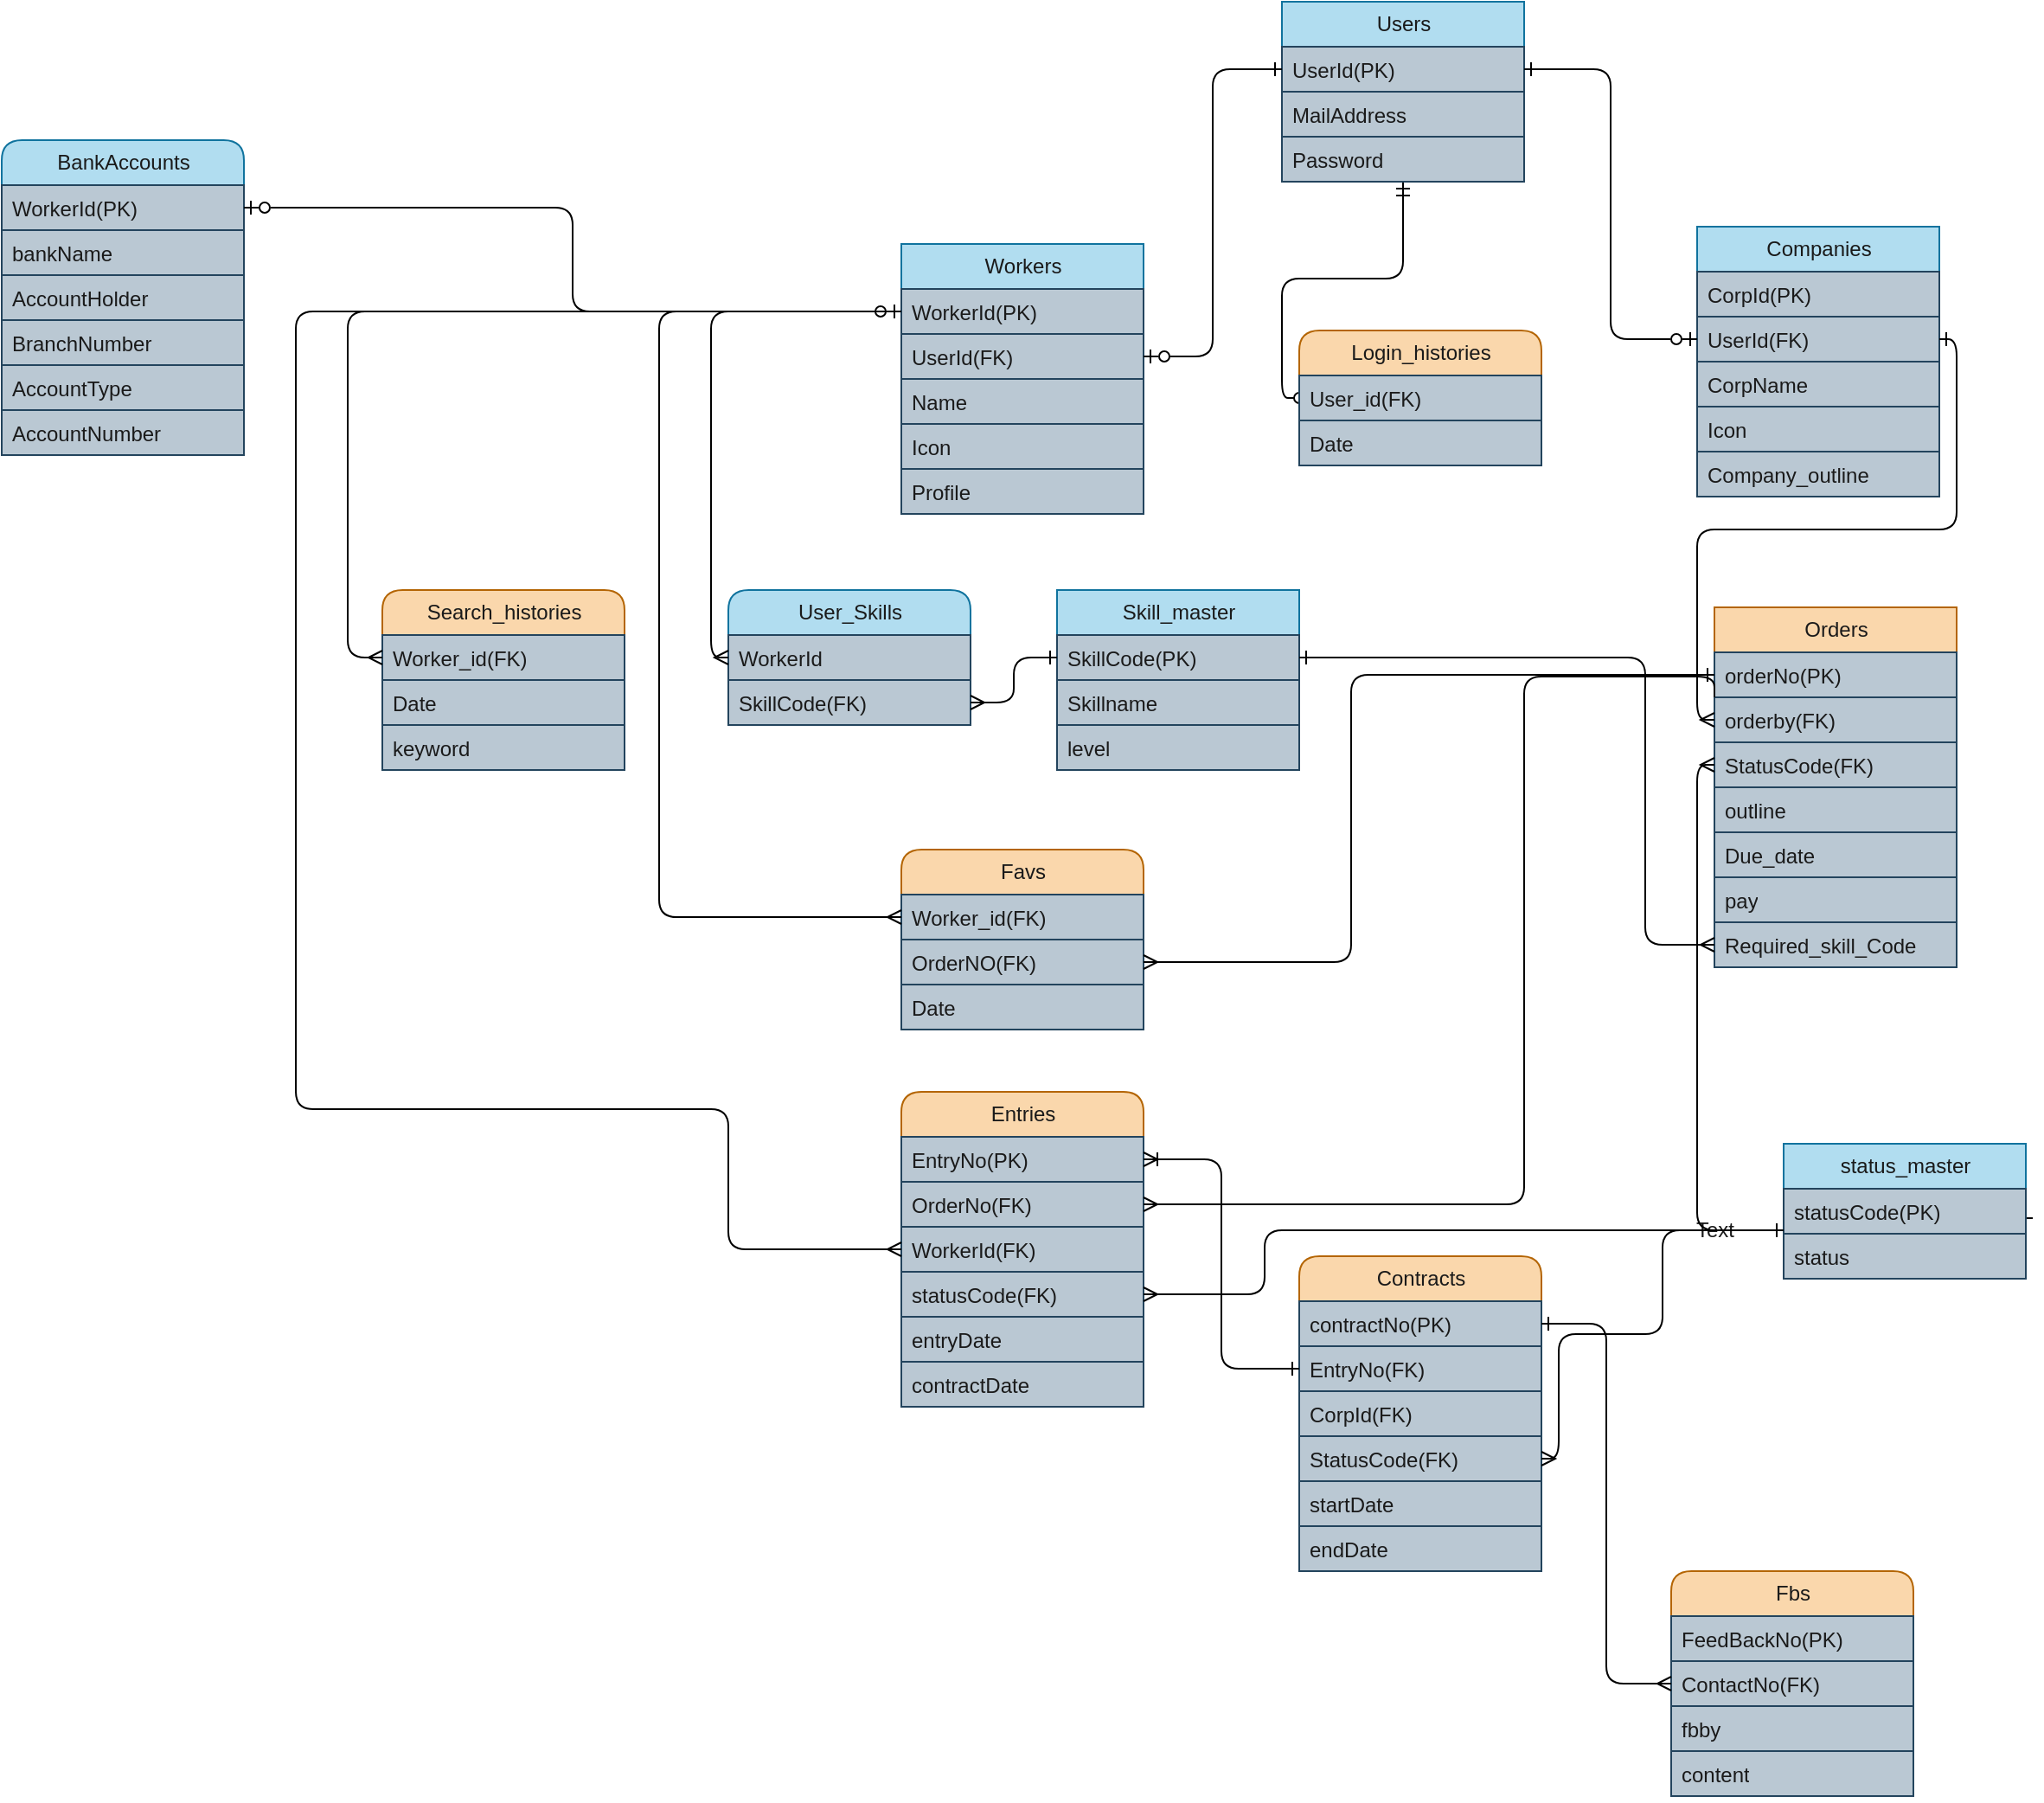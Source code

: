 <mxfile>
    <diagram id="KCtBOqn_2XuBti75bHBs" name="ページ1">
        <mxGraphModel dx="2279" dy="1198" grid="1" gridSize="10" guides="1" tooltips="1" connect="1" arrows="1" fold="1" page="1" pageScale="1" pageWidth="827" pageHeight="1169" math="0" shadow="0">
            <root>
                <mxCell id="0"/>
                <mxCell id="1" parent="0"/>
                <mxCell id="41" style="edgeStyle=orthogonalEdgeStyle;html=1;entryX=0;entryY=0.5;entryDx=0;entryDy=0;fontColor=#1A1A1A;startArrow=ERmandOne;startFill=0;endArrow=oval;endFill=0;" parent="1" source="12" target="30" edge="1">
                    <mxGeometry relative="1" as="geometry"/>
                </mxCell>
                <mxCell id="12" value="&lt;font color=&quot;#1a1a1a&quot;&gt;Users&lt;/font&gt;" style="swimlane;fontStyle=0;childLayout=stackLayout;horizontal=1;startSize=26;fillColor=#b1ddf0;horizontalStack=0;resizeParent=1;resizeParentMax=0;resizeLast=0;collapsible=1;marginBottom=0;html=1;strokeColor=#10739e;rounded=0;swimlaneLine=1;shadow=0;glass=0;" parent="1" vertex="1">
                    <mxGeometry x="360" y="10" width="140" height="104" as="geometry"/>
                </mxCell>
                <mxCell id="13" value="&lt;font color=&quot;#1a1a1a&quot;&gt;UserId(PK)&lt;/font&gt;" style="text;strokeColor=#23445d;fillColor=#bac8d3;align=left;verticalAlign=top;spacingLeft=4;spacingRight=4;overflow=hidden;rotatable=0;points=[[0,0.5],[1,0.5]];portConstraint=eastwest;whiteSpace=wrap;html=1;" parent="12" vertex="1">
                    <mxGeometry y="26" width="140" height="26" as="geometry"/>
                </mxCell>
                <mxCell id="14" value="&lt;font color=&quot;#1a1a1a&quot;&gt;MailAddress&lt;/font&gt;" style="text;strokeColor=#23445d;fillColor=#bac8d3;align=left;verticalAlign=top;spacingLeft=4;spacingRight=4;overflow=hidden;rotatable=0;points=[[0,0.5],[1,0.5]];portConstraint=eastwest;whiteSpace=wrap;html=1;" parent="12" vertex="1">
                    <mxGeometry y="52" width="140" height="26" as="geometry"/>
                </mxCell>
                <mxCell id="15" value="&lt;font color=&quot;#1a1a1a&quot;&gt;Password&lt;/font&gt;" style="text;strokeColor=#23445d;fillColor=#bac8d3;align=left;verticalAlign=top;spacingLeft=4;spacingRight=4;overflow=hidden;rotatable=0;points=[[0,0.5],[1,0.5]];portConstraint=eastwest;whiteSpace=wrap;html=1;rounded=0;" parent="12" vertex="1">
                    <mxGeometry y="78" width="140" height="26" as="geometry"/>
                </mxCell>
                <mxCell id="17" value="&lt;font color=&quot;#1a1a1a&quot;&gt;Workers&lt;/font&gt;" style="swimlane;fontStyle=0;childLayout=stackLayout;horizontal=1;startSize=26;fillColor=#b1ddf0;horizontalStack=0;resizeParent=1;resizeParentMax=0;resizeLast=0;collapsible=1;marginBottom=0;html=1;strokeColor=#10739e;rounded=0;swimlaneLine=1;" parent="1" vertex="1">
                    <mxGeometry x="140" y="150" width="140" height="156" as="geometry"/>
                </mxCell>
                <mxCell id="18" value="&lt;font color=&quot;#1a1a1a&quot;&gt;WorkerId(PK)&lt;/font&gt;" style="text;strokeColor=#23445d;fillColor=#bac8d3;align=left;verticalAlign=top;spacingLeft=4;spacingRight=4;overflow=hidden;rotatable=0;points=[[0,0.5],[1,0.5]];portConstraint=eastwest;whiteSpace=wrap;html=1;" parent="17" vertex="1">
                    <mxGeometry y="26" width="140" height="26" as="geometry"/>
                </mxCell>
                <mxCell id="19" value="&lt;font color=&quot;#1a1a1a&quot;&gt;UserId(FK)&lt;/font&gt;" style="text;strokeColor=#23445d;fillColor=#bac8d3;align=left;verticalAlign=top;spacingLeft=4;spacingRight=4;overflow=hidden;rotatable=0;points=[[0,0.5],[1,0.5]];portConstraint=eastwest;whiteSpace=wrap;html=1;" parent="17" vertex="1">
                    <mxGeometry y="52" width="140" height="26" as="geometry"/>
                </mxCell>
                <mxCell id="20" value="&lt;font color=&quot;#1a1a1a&quot;&gt;Name&lt;/font&gt;" style="text;strokeColor=#23445d;fillColor=#bac8d3;align=left;verticalAlign=top;spacingLeft=4;spacingRight=4;overflow=hidden;rotatable=0;points=[[0,0.5],[1,0.5]];portConstraint=eastwest;whiteSpace=wrap;html=1;rounded=0;" parent="17" vertex="1">
                    <mxGeometry y="78" width="140" height="26" as="geometry"/>
                </mxCell>
                <mxCell id="21" value="&lt;font color=&quot;#1a1a1a&quot;&gt;Icon&lt;/font&gt;" style="text;strokeColor=#23445d;fillColor=#bac8d3;align=left;verticalAlign=top;spacingLeft=4;spacingRight=4;overflow=hidden;rotatable=0;points=[[0,0.5],[1,0.5]];portConstraint=eastwest;whiteSpace=wrap;html=1;rounded=0;" parent="17" vertex="1">
                    <mxGeometry y="104" width="140" height="26" as="geometry"/>
                </mxCell>
                <mxCell id="22" value="&lt;font color=&quot;#1a1a1a&quot;&gt;Profile&lt;/font&gt;" style="text;strokeColor=#23445d;fillColor=#bac8d3;align=left;verticalAlign=top;spacingLeft=4;spacingRight=4;overflow=hidden;rotatable=0;points=[[0,0.5],[1,0.5]];portConstraint=eastwest;whiteSpace=wrap;html=1;rounded=0;" parent="17" vertex="1">
                    <mxGeometry y="130" width="140" height="26" as="geometry"/>
                </mxCell>
                <mxCell id="23" value="&lt;font color=&quot;#1a1a1a&quot;&gt;Companies&lt;/font&gt;" style="swimlane;fontStyle=0;childLayout=stackLayout;horizontal=1;startSize=26;fillColor=#b1ddf0;horizontalStack=0;resizeParent=1;resizeParentMax=0;resizeLast=0;collapsible=1;marginBottom=0;html=1;strokeColor=#10739e;rounded=0;swimlaneLine=1;" parent="1" vertex="1">
                    <mxGeometry x="600" y="140" width="140" height="156" as="geometry"/>
                </mxCell>
                <mxCell id="24" value="&lt;font color=&quot;#1a1a1a&quot;&gt;CorpId(PK)&lt;/font&gt;" style="text;strokeColor=#23445d;fillColor=#bac8d3;align=left;verticalAlign=top;spacingLeft=4;spacingRight=4;overflow=hidden;rotatable=0;points=[[0,0.5],[1,0.5]];portConstraint=eastwest;whiteSpace=wrap;html=1;" parent="23" vertex="1">
                    <mxGeometry y="26" width="140" height="26" as="geometry"/>
                </mxCell>
                <mxCell id="25" value="&lt;font color=&quot;#1a1a1a&quot;&gt;UserId(FK)&lt;/font&gt;" style="text;strokeColor=#23445d;fillColor=#bac8d3;align=left;verticalAlign=top;spacingLeft=4;spacingRight=4;overflow=hidden;rotatable=0;points=[[0,0.5],[1,0.5]];portConstraint=eastwest;whiteSpace=wrap;html=1;" parent="23" vertex="1">
                    <mxGeometry y="52" width="140" height="26" as="geometry"/>
                </mxCell>
                <mxCell id="26" value="&lt;font color=&quot;#1a1a1a&quot;&gt;CorpName&lt;/font&gt;" style="text;strokeColor=#23445d;fillColor=#bac8d3;align=left;verticalAlign=top;spacingLeft=4;spacingRight=4;overflow=hidden;rotatable=0;points=[[0,0.5],[1,0.5]];portConstraint=eastwest;whiteSpace=wrap;html=1;rounded=0;" parent="23" vertex="1">
                    <mxGeometry y="78" width="140" height="26" as="geometry"/>
                </mxCell>
                <mxCell id="27" value="&lt;font color=&quot;#1a1a1a&quot;&gt;Icon&lt;/font&gt;" style="text;strokeColor=#23445d;fillColor=#bac8d3;align=left;verticalAlign=top;spacingLeft=4;spacingRight=4;overflow=hidden;rotatable=0;points=[[0,0.5],[1,0.5]];portConstraint=eastwest;whiteSpace=wrap;html=1;rounded=0;" parent="23" vertex="1">
                    <mxGeometry y="104" width="140" height="26" as="geometry"/>
                </mxCell>
                <mxCell id="28" value="&lt;font color=&quot;#1a1a1a&quot;&gt;Company_outline&lt;br&gt;&lt;/font&gt;" style="text;strokeColor=#23445d;fillColor=#bac8d3;align=left;verticalAlign=top;spacingLeft=4;spacingRight=4;overflow=hidden;rotatable=0;points=[[0,0.5],[1,0.5]];portConstraint=eastwest;whiteSpace=wrap;html=1;rounded=0;" parent="23" vertex="1">
                    <mxGeometry y="130" width="140" height="26" as="geometry"/>
                </mxCell>
                <mxCell id="29" value="&lt;font color=&quot;#1a1a1a&quot;&gt;Login_histories&lt;/font&gt;" style="swimlane;fontStyle=0;childLayout=stackLayout;horizontal=1;startSize=26;fillColor=#fad7ac;horizontalStack=0;resizeParent=1;resizeParentMax=0;resizeLast=0;collapsible=1;marginBottom=0;html=1;strokeColor=#b46504;rounded=1;swimlaneLine=1;" parent="1" vertex="1">
                    <mxGeometry x="370" y="200" width="140" height="78" as="geometry"/>
                </mxCell>
                <mxCell id="30" value="&lt;font color=&quot;#1a1a1a&quot;&gt;User_id(FK)&lt;/font&gt;" style="text;strokeColor=#23445d;fillColor=#bac8d3;align=left;verticalAlign=top;spacingLeft=4;spacingRight=4;overflow=hidden;rotatable=0;points=[[0,0.5],[1,0.5]];portConstraint=eastwest;whiteSpace=wrap;html=1;" parent="29" vertex="1">
                    <mxGeometry y="26" width="140" height="26" as="geometry"/>
                </mxCell>
                <mxCell id="31" value="&lt;font color=&quot;#1a1a1a&quot;&gt;Date&lt;/font&gt;" style="text;strokeColor=#23445d;fillColor=#bac8d3;align=left;verticalAlign=top;spacingLeft=4;spacingRight=4;overflow=hidden;rotatable=0;points=[[0,0.5],[1,0.5]];portConstraint=eastwest;whiteSpace=wrap;html=1;" parent="29" vertex="1">
                    <mxGeometry y="52" width="140" height="26" as="geometry"/>
                </mxCell>
                <mxCell id="37" style="edgeStyle=orthogonalEdgeStyle;html=1;exitX=0;exitY=0.5;exitDx=0;exitDy=0;entryX=1;entryY=0.5;entryDx=0;entryDy=0;fontColor=#1A1A1A;endArrow=ERzeroToOne;endFill=0;startArrow=ERone;startFill=0;" parent="1" source="13" target="19" edge="1">
                    <mxGeometry relative="1" as="geometry"/>
                </mxCell>
                <mxCell id="40" style="edgeStyle=orthogonalEdgeStyle;html=1;exitX=1;exitY=0.5;exitDx=0;exitDy=0;entryX=0;entryY=0.5;entryDx=0;entryDy=0;fontColor=#1A1A1A;startArrow=ERone;startFill=0;endArrow=ERzeroToOne;endFill=0;" parent="1" source="13" target="25" edge="1">
                    <mxGeometry relative="1" as="geometry"/>
                </mxCell>
                <mxCell id="42" value="&lt;font color=&quot;#1a1a1a&quot;&gt;User_Skills&lt;/font&gt;" style="swimlane;fontStyle=0;childLayout=stackLayout;horizontal=1;startSize=26;fillColor=#b1ddf0;horizontalStack=0;resizeParent=1;resizeParentMax=0;resizeLast=0;collapsible=1;marginBottom=0;html=1;strokeColor=#10739e;rounded=1;swimlaneLine=1;" parent="1" vertex="1">
                    <mxGeometry x="40" y="350" width="140" height="78" as="geometry"/>
                </mxCell>
                <mxCell id="43" value="&lt;font color=&quot;#1a1a1a&quot;&gt;WorkerId&lt;/font&gt;" style="text;strokeColor=#23445d;fillColor=#bac8d3;align=left;verticalAlign=top;spacingLeft=4;spacingRight=4;overflow=hidden;rotatable=0;points=[[0,0.5],[1,0.5]];portConstraint=eastwest;whiteSpace=wrap;html=1;" parent="42" vertex="1">
                    <mxGeometry y="26" width="140" height="26" as="geometry"/>
                </mxCell>
                <mxCell id="44" value="&lt;font color=&quot;#1a1a1a&quot;&gt;SkillCode(FK)&lt;/font&gt;" style="text;strokeColor=#23445d;fillColor=#bac8d3;align=left;verticalAlign=top;spacingLeft=4;spacingRight=4;overflow=hidden;rotatable=0;points=[[0,0.5],[1,0.5]];portConstraint=eastwest;whiteSpace=wrap;html=1;" parent="42" vertex="1">
                    <mxGeometry y="52" width="140" height="26" as="geometry"/>
                </mxCell>
                <mxCell id="46" style="edgeStyle=orthogonalEdgeStyle;html=1;entryX=0;entryY=0.5;entryDx=0;entryDy=0;fontColor=#1A1A1A;startArrow=ERzeroToOne;startFill=0;endArrow=ERmany;endFill=0;" parent="1" source="18" target="43" edge="1">
                    <mxGeometry relative="1" as="geometry"/>
                </mxCell>
                <mxCell id="48" value="&lt;font color=&quot;#1a1a1a&quot;&gt;Skill_master&lt;/font&gt;" style="swimlane;fontStyle=0;childLayout=stackLayout;horizontal=1;startSize=26;fillColor=#b1ddf0;horizontalStack=0;resizeParent=1;resizeParentMax=0;resizeLast=0;collapsible=1;marginBottom=0;html=1;strokeColor=#10739e;rounded=0;swimlaneLine=1;" parent="1" vertex="1">
                    <mxGeometry x="230" y="350" width="140" height="104" as="geometry"/>
                </mxCell>
                <mxCell id="49" value="&lt;font color=&quot;#1a1a1a&quot;&gt;SkillCode(PK)&lt;/font&gt;" style="text;strokeColor=#23445d;fillColor=#bac8d3;align=left;verticalAlign=top;spacingLeft=4;spacingRight=4;overflow=hidden;rotatable=0;points=[[0,0.5],[1,0.5]];portConstraint=eastwest;whiteSpace=wrap;html=1;" parent="48" vertex="1">
                    <mxGeometry y="26" width="140" height="26" as="geometry"/>
                </mxCell>
                <mxCell id="50" value="&lt;font color=&quot;#1a1a1a&quot;&gt;Skillname&lt;/font&gt;" style="text;strokeColor=#23445d;fillColor=#bac8d3;align=left;verticalAlign=top;spacingLeft=4;spacingRight=4;overflow=hidden;rotatable=0;points=[[0,0.5],[1,0.5]];portConstraint=eastwest;whiteSpace=wrap;html=1;" parent="48" vertex="1">
                    <mxGeometry y="52" width="140" height="26" as="geometry"/>
                </mxCell>
                <mxCell id="51" value="&lt;font color=&quot;#1a1a1a&quot;&gt;level&lt;/font&gt;" style="text;strokeColor=#23445d;fillColor=#bac8d3;align=left;verticalAlign=top;spacingLeft=4;spacingRight=4;overflow=hidden;rotatable=0;points=[[0,0.5],[1,0.5]];portConstraint=eastwest;whiteSpace=wrap;html=1;" parent="48" vertex="1">
                    <mxGeometry y="78" width="140" height="26" as="geometry"/>
                </mxCell>
                <mxCell id="52" style="edgeStyle=orthogonalEdgeStyle;html=1;fontColor=#1A1A1A;startArrow=ERone;startFill=0;endArrow=ERmany;endFill=0;" parent="1" source="49" target="44" edge="1">
                    <mxGeometry relative="1" as="geometry"/>
                </mxCell>
                <mxCell id="53" value="&lt;font color=&quot;#1a1a1a&quot;&gt;Orders&lt;/font&gt;" style="swimlane;fontStyle=0;childLayout=stackLayout;horizontal=1;startSize=26;fillColor=#fad7ac;horizontalStack=0;resizeParent=1;resizeParentMax=0;resizeLast=0;collapsible=1;marginBottom=0;html=1;strokeColor=#b46504;rounded=0;swimlaneLine=1;" parent="1" vertex="1">
                    <mxGeometry x="610" y="360" width="140" height="208" as="geometry"/>
                </mxCell>
                <mxCell id="54" value="&lt;font color=&quot;#1a1a1a&quot;&gt;orderNo(PK)&lt;/font&gt;" style="text;strokeColor=#23445d;fillColor=#bac8d3;align=left;verticalAlign=top;spacingLeft=4;spacingRight=4;overflow=hidden;rotatable=0;points=[[0,0.5],[1,0.5]];portConstraint=eastwest;whiteSpace=wrap;html=1;" parent="53" vertex="1">
                    <mxGeometry y="26" width="140" height="26" as="geometry"/>
                </mxCell>
                <mxCell id="55" value="&lt;font color=&quot;#1a1a1a&quot;&gt;orderby(FK)&lt;/font&gt;" style="text;strokeColor=#23445d;fillColor=#bac8d3;align=left;verticalAlign=top;spacingLeft=4;spacingRight=4;overflow=hidden;rotatable=0;points=[[0,0.5],[1,0.5]];portConstraint=eastwest;whiteSpace=wrap;html=1;" parent="53" vertex="1">
                    <mxGeometry y="52" width="140" height="26" as="geometry"/>
                </mxCell>
                <mxCell id="75" value="&lt;font color=&quot;#1a1a1a&quot;&gt;StatusCode(FK)&lt;/font&gt;" style="text;strokeColor=#23445d;fillColor=#bac8d3;align=left;verticalAlign=top;spacingLeft=4;spacingRight=4;overflow=hidden;rotatable=0;points=[[0,0.5],[1,0.5]];portConstraint=eastwest;whiteSpace=wrap;html=1;" parent="53" vertex="1">
                    <mxGeometry y="78" width="140" height="26" as="geometry"/>
                </mxCell>
                <mxCell id="56" value="&lt;font color=&quot;#1a1a1a&quot;&gt;outline&lt;/font&gt;" style="text;strokeColor=#23445d;fillColor=#bac8d3;align=left;verticalAlign=top;spacingLeft=4;spacingRight=4;overflow=hidden;rotatable=0;points=[[0,0.5],[1,0.5]];portConstraint=eastwest;whiteSpace=wrap;html=1;" parent="53" vertex="1">
                    <mxGeometry y="104" width="140" height="26" as="geometry"/>
                </mxCell>
                <mxCell id="57" value="&lt;font color=&quot;#1a1a1a&quot;&gt;Due_date&lt;/font&gt;" style="text;strokeColor=#23445d;fillColor=#bac8d3;align=left;verticalAlign=top;spacingLeft=4;spacingRight=4;overflow=hidden;rotatable=0;points=[[0,0.5],[1,0.5]];portConstraint=eastwest;whiteSpace=wrap;html=1;" parent="53" vertex="1">
                    <mxGeometry y="130" width="140" height="26" as="geometry"/>
                </mxCell>
                <mxCell id="60" value="&lt;font color=&quot;#1a1a1a&quot;&gt;pay&lt;/font&gt;" style="text;strokeColor=#23445d;fillColor=#bac8d3;align=left;verticalAlign=top;spacingLeft=4;spacingRight=4;overflow=hidden;rotatable=0;points=[[0,0.5],[1,0.5]];portConstraint=eastwest;whiteSpace=wrap;html=1;" parent="53" vertex="1">
                    <mxGeometry y="156" width="140" height="26" as="geometry"/>
                </mxCell>
                <mxCell id="58" value="&lt;font color=&quot;#1a1a1a&quot;&gt;Required_skill_Code&lt;/font&gt;" style="text;strokeColor=#23445d;fillColor=#bac8d3;align=left;verticalAlign=top;spacingLeft=4;spacingRight=4;overflow=hidden;rotatable=0;points=[[0,0.5],[1,0.5]];portConstraint=eastwest;whiteSpace=wrap;html=1;" parent="53" vertex="1">
                    <mxGeometry y="182" width="140" height="26" as="geometry"/>
                </mxCell>
                <mxCell id="59" style="edgeStyle=orthogonalEdgeStyle;html=1;fontColor=#1A1A1A;startArrow=ERone;startFill=0;endArrow=ERmany;endFill=0;" parent="1" source="25" target="55" edge="1">
                    <mxGeometry relative="1" as="geometry"/>
                </mxCell>
                <mxCell id="61" value="&lt;font color=&quot;#1a1a1a&quot;&gt;Search_histories&lt;/font&gt;" style="swimlane;fontStyle=0;childLayout=stackLayout;horizontal=1;startSize=26;fillColor=#fad7ac;horizontalStack=0;resizeParent=1;resizeParentMax=0;resizeLast=0;collapsible=1;marginBottom=0;html=1;strokeColor=#b46504;rounded=1;swimlaneLine=1;" parent="1" vertex="1">
                    <mxGeometry x="-160" y="350" width="140" height="104" as="geometry"/>
                </mxCell>
                <mxCell id="62" value="&lt;font color=&quot;#1a1a1a&quot;&gt;Worker_id(FK)&lt;/font&gt;" style="text;strokeColor=#23445d;fillColor=#bac8d3;align=left;verticalAlign=top;spacingLeft=4;spacingRight=4;overflow=hidden;rotatable=0;points=[[0,0.5],[1,0.5]];portConstraint=eastwest;whiteSpace=wrap;html=1;" parent="61" vertex="1">
                    <mxGeometry y="26" width="140" height="26" as="geometry"/>
                </mxCell>
                <mxCell id="63" value="&lt;font color=&quot;#1a1a1a&quot;&gt;Date&lt;/font&gt;" style="text;strokeColor=#23445d;fillColor=#bac8d3;align=left;verticalAlign=top;spacingLeft=4;spacingRight=4;overflow=hidden;rotatable=0;points=[[0,0.5],[1,0.5]];portConstraint=eastwest;whiteSpace=wrap;html=1;" parent="61" vertex="1">
                    <mxGeometry y="52" width="140" height="26" as="geometry"/>
                </mxCell>
                <mxCell id="64" value="&lt;font color=&quot;#1a1a1a&quot;&gt;keyword&lt;/font&gt;" style="text;strokeColor=#23445d;fillColor=#bac8d3;align=left;verticalAlign=top;spacingLeft=4;spacingRight=4;overflow=hidden;rotatable=0;points=[[0,0.5],[1,0.5]];portConstraint=eastwest;whiteSpace=wrap;html=1;" parent="61" vertex="1">
                    <mxGeometry y="78" width="140" height="26" as="geometry"/>
                </mxCell>
                <mxCell id="68" style="edgeStyle=orthogonalEdgeStyle;html=1;entryX=0;entryY=0.5;entryDx=0;entryDy=0;fontColor=#1A1A1A;startArrow=ERone;startFill=0;endArrow=ERmany;endFill=0;" parent="1" source="18" target="62" edge="1">
                    <mxGeometry relative="1" as="geometry">
                        <Array as="points">
                            <mxPoint x="-180" y="189"/>
                            <mxPoint x="-180" y="389"/>
                        </Array>
                    </mxGeometry>
                </mxCell>
                <mxCell id="69" value="&lt;font color=&quot;#1a1a1a&quot;&gt;Favs&lt;/font&gt;" style="swimlane;fontStyle=0;childLayout=stackLayout;horizontal=1;startSize=26;fillColor=#fad7ac;horizontalStack=0;resizeParent=1;resizeParentMax=0;resizeLast=0;collapsible=1;marginBottom=0;html=1;strokeColor=#b46504;rounded=1;swimlaneLine=1;" parent="1" vertex="1">
                    <mxGeometry x="140" y="500" width="140" height="104" as="geometry"/>
                </mxCell>
                <mxCell id="70" value="&lt;font color=&quot;#1a1a1a&quot;&gt;Worker_id(FK)&lt;/font&gt;" style="text;strokeColor=#23445d;fillColor=#bac8d3;align=left;verticalAlign=top;spacingLeft=4;spacingRight=4;overflow=hidden;rotatable=0;points=[[0,0.5],[1,0.5]];portConstraint=eastwest;whiteSpace=wrap;html=1;" parent="69" vertex="1">
                    <mxGeometry y="26" width="140" height="26" as="geometry"/>
                </mxCell>
                <mxCell id="71" value="&lt;font color=&quot;#1a1a1a&quot;&gt;OrderNO(FK)&lt;/font&gt;" style="text;strokeColor=#23445d;fillColor=#bac8d3;align=left;verticalAlign=top;spacingLeft=4;spacingRight=4;overflow=hidden;rotatable=0;points=[[0,0.5],[1,0.5]];portConstraint=eastwest;whiteSpace=wrap;html=1;" parent="69" vertex="1">
                    <mxGeometry y="52" width="140" height="26" as="geometry"/>
                </mxCell>
                <mxCell id="72" value="&lt;font color=&quot;#1a1a1a&quot;&gt;Date&lt;/font&gt;" style="text;strokeColor=#23445d;fillColor=#bac8d3;align=left;verticalAlign=top;spacingLeft=4;spacingRight=4;overflow=hidden;rotatable=0;points=[[0,0.5],[1,0.5]];portConstraint=eastwest;whiteSpace=wrap;html=1;" parent="69" vertex="1">
                    <mxGeometry y="78" width="140" height="26" as="geometry"/>
                </mxCell>
                <mxCell id="73" style="edgeStyle=orthogonalEdgeStyle;html=1;fontColor=#1A1A1A;startArrow=ERone;startFill=0;endArrow=ERmany;endFill=0;" parent="1" source="18" target="70" edge="1">
                    <mxGeometry relative="1" as="geometry">
                        <Array as="points">
                            <mxPoint y="189"/>
                            <mxPoint y="539"/>
                        </Array>
                    </mxGeometry>
                </mxCell>
                <mxCell id="74" style="edgeStyle=orthogonalEdgeStyle;html=1;fontColor=#1A1A1A;startArrow=ERone;startFill=0;endArrow=ERmany;endFill=0;" parent="1" source="54" target="71" edge="1">
                    <mxGeometry relative="1" as="geometry">
                        <Array as="points">
                            <mxPoint x="400" y="399"/>
                            <mxPoint x="400" y="565"/>
                        </Array>
                    </mxGeometry>
                </mxCell>
                <mxCell id="76" value="&lt;font color=&quot;#1a1a1a&quot;&gt;Contracts&lt;br&gt;&lt;/font&gt;" style="swimlane;fontStyle=0;childLayout=stackLayout;horizontal=1;startSize=26;fillColor=#fad7ac;horizontalStack=0;resizeParent=1;resizeParentMax=0;resizeLast=0;collapsible=1;marginBottom=0;html=1;strokeColor=#b46504;rounded=1;swimlaneLine=1;" parent="1" vertex="1">
                    <mxGeometry x="370" y="735" width="140" height="182" as="geometry"/>
                </mxCell>
                <mxCell id="77" value="&lt;font color=&quot;#1a1a1a&quot;&gt;contractNo(PK)&lt;/font&gt;" style="text;strokeColor=#23445d;fillColor=#bac8d3;align=left;verticalAlign=top;spacingLeft=4;spacingRight=4;overflow=hidden;rotatable=0;points=[[0,0.5],[1,0.5]];portConstraint=eastwest;whiteSpace=wrap;html=1;" parent="76" vertex="1">
                    <mxGeometry y="26" width="140" height="26" as="geometry"/>
                </mxCell>
                <mxCell id="85" value="&lt;font color=&quot;#1a1a1a&quot;&gt;EntryNo(FK)&lt;/font&gt;" style="text;strokeColor=#23445d;fillColor=#bac8d3;align=left;verticalAlign=top;spacingLeft=4;spacingRight=4;overflow=hidden;rotatable=0;points=[[0,0.5],[1,0.5]];portConstraint=eastwest;whiteSpace=wrap;html=1;" vertex="1" parent="76">
                    <mxGeometry y="52" width="140" height="26" as="geometry"/>
                </mxCell>
                <mxCell id="86" value="&lt;font color=&quot;#1a1a1a&quot;&gt;CorpId(FK)&lt;/font&gt;" style="text;strokeColor=#23445d;fillColor=#bac8d3;align=left;verticalAlign=top;spacingLeft=4;spacingRight=4;overflow=hidden;rotatable=0;points=[[0,0.5],[1,0.5]];portConstraint=eastwest;whiteSpace=wrap;html=1;" vertex="1" parent="76">
                    <mxGeometry y="78" width="140" height="26" as="geometry"/>
                </mxCell>
                <mxCell id="100" value="&lt;font color=&quot;#1a1a1a&quot;&gt;StatusCode(FK)&lt;/font&gt;" style="text;strokeColor=#23445d;fillColor=#bac8d3;align=left;verticalAlign=top;spacingLeft=4;spacingRight=4;overflow=hidden;rotatable=0;points=[[0,0.5],[1,0.5]];portConstraint=eastwest;whiteSpace=wrap;html=1;" vertex="1" parent="76">
                    <mxGeometry y="104" width="140" height="26" as="geometry"/>
                </mxCell>
                <mxCell id="101" value="&lt;font color=&quot;#1a1a1a&quot;&gt;startDate&lt;/font&gt;" style="text;strokeColor=#23445d;fillColor=#bac8d3;align=left;verticalAlign=top;spacingLeft=4;spacingRight=4;overflow=hidden;rotatable=0;points=[[0,0.5],[1,0.5]];portConstraint=eastwest;whiteSpace=wrap;html=1;" vertex="1" parent="76">
                    <mxGeometry y="130" width="140" height="26" as="geometry"/>
                </mxCell>
                <mxCell id="79" value="&lt;font color=&quot;#1a1a1a&quot;&gt;endDate&lt;/font&gt;" style="text;strokeColor=#23445d;fillColor=#bac8d3;align=left;verticalAlign=top;spacingLeft=4;spacingRight=4;overflow=hidden;rotatable=0;points=[[0,0.5],[1,0.5]];portConstraint=eastwest;whiteSpace=wrap;html=1;" parent="76" vertex="1">
                    <mxGeometry y="156" width="140" height="26" as="geometry"/>
                </mxCell>
                <mxCell id="84" value="Text" style="text;html=1;align=center;verticalAlign=middle;resizable=0;points=[];autosize=1;strokeColor=none;fillColor=none;fontColor=#1A1A1A;" parent="1" vertex="1">
                    <mxGeometry x="585" y="705" width="50" height="30" as="geometry"/>
                </mxCell>
                <mxCell id="87" value="&lt;font color=&quot;#1a1a1a&quot;&gt;Entries&lt;br&gt;&lt;/font&gt;" style="swimlane;fontStyle=0;childLayout=stackLayout;horizontal=1;startSize=26;fillColor=#fad7ac;horizontalStack=0;resizeParent=1;resizeParentMax=0;resizeLast=0;collapsible=1;marginBottom=0;html=1;strokeColor=#b46504;rounded=1;swimlaneLine=1;" vertex="1" parent="1">
                    <mxGeometry x="140" y="640" width="140" height="182" as="geometry"/>
                </mxCell>
                <mxCell id="88" value="&lt;font color=&quot;#1a1a1a&quot;&gt;EntryNo(PK)&lt;/font&gt;" style="text;strokeColor=#23445d;fillColor=#bac8d3;align=left;verticalAlign=top;spacingLeft=4;spacingRight=4;overflow=hidden;rotatable=0;points=[[0,0.5],[1,0.5]];portConstraint=eastwest;whiteSpace=wrap;html=1;" vertex="1" parent="87">
                    <mxGeometry y="26" width="140" height="26" as="geometry"/>
                </mxCell>
                <mxCell id="89" value="&lt;font color=&quot;#1a1a1a&quot;&gt;OrderNo(FK)&lt;/font&gt;" style="text;strokeColor=#23445d;fillColor=#bac8d3;align=left;verticalAlign=top;spacingLeft=4;spacingRight=4;overflow=hidden;rotatable=0;points=[[0,0.5],[1,0.5]];portConstraint=eastwest;whiteSpace=wrap;html=1;" vertex="1" parent="87">
                    <mxGeometry y="52" width="140" height="26" as="geometry"/>
                </mxCell>
                <mxCell id="90" value="&lt;font color=&quot;#1a1a1a&quot;&gt;WorkerId(FK)&lt;/font&gt;" style="text;strokeColor=#23445d;fillColor=#bac8d3;align=left;verticalAlign=top;spacingLeft=4;spacingRight=4;overflow=hidden;rotatable=0;points=[[0,0.5],[1,0.5]];portConstraint=eastwest;whiteSpace=wrap;html=1;" vertex="1" parent="87">
                    <mxGeometry y="78" width="140" height="26" as="geometry"/>
                </mxCell>
                <mxCell id="91" value="&lt;font color=&quot;#1a1a1a&quot;&gt;statusCode(FK)&lt;/font&gt;" style="text;strokeColor=#23445d;fillColor=#bac8d3;align=left;verticalAlign=top;spacingLeft=4;spacingRight=4;overflow=hidden;rotatable=0;points=[[0,0.5],[1,0.5]];portConstraint=eastwest;whiteSpace=wrap;html=1;" vertex="1" parent="87">
                    <mxGeometry y="104" width="140" height="26" as="geometry"/>
                </mxCell>
                <mxCell id="92" value="&lt;font color=&quot;#1a1a1a&quot;&gt;entryDate&lt;/font&gt;" style="text;strokeColor=#23445d;fillColor=#bac8d3;align=left;verticalAlign=top;spacingLeft=4;spacingRight=4;overflow=hidden;rotatable=0;points=[[0,0.5],[1,0.5]];portConstraint=eastwest;whiteSpace=wrap;html=1;" vertex="1" parent="87">
                    <mxGeometry y="130" width="140" height="26" as="geometry"/>
                </mxCell>
                <mxCell id="93" value="&lt;font color=&quot;#1a1a1a&quot;&gt;contractDate&lt;/font&gt;" style="text;strokeColor=#23445d;fillColor=#bac8d3;align=left;verticalAlign=top;spacingLeft=4;spacingRight=4;overflow=hidden;rotatable=0;points=[[0,0.5],[1,0.5]];portConstraint=eastwest;whiteSpace=wrap;html=1;" vertex="1" parent="87">
                    <mxGeometry y="156" width="140" height="26" as="geometry"/>
                </mxCell>
                <mxCell id="102" style="edgeStyle=orthogonalEdgeStyle;html=1;entryX=0;entryY=0.5;entryDx=0;entryDy=0;endArrow=ERmany;endFill=0;" edge="1" parent="1" source="18" target="87">
                    <mxGeometry relative="1" as="geometry">
                        <Array as="points">
                            <mxPoint x="-210" y="189"/>
                            <mxPoint x="-210" y="650"/>
                            <mxPoint x="40" y="650"/>
                            <mxPoint x="40" y="731"/>
                        </Array>
                    </mxGeometry>
                </mxCell>
                <mxCell id="103" style="edgeStyle=orthogonalEdgeStyle;html=1;entryX=1;entryY=0.5;entryDx=0;entryDy=0;endArrow=ERmany;endFill=0;exitX=0;exitY=0.25;exitDx=0;exitDy=0;" edge="1" parent="1" source="53" target="89">
                    <mxGeometry relative="1" as="geometry">
                        <Array as="points">
                            <mxPoint x="610" y="400"/>
                            <mxPoint x="500" y="400"/>
                            <mxPoint x="500" y="705"/>
                        </Array>
                    </mxGeometry>
                </mxCell>
                <mxCell id="104" style="edgeStyle=orthogonalEdgeStyle;html=1;endArrow=ERone;endFill=0;startArrow=ERoneToMany;startFill=0;" edge="1" parent="1" source="88" target="85">
                    <mxGeometry relative="1" as="geometry"/>
                </mxCell>
                <mxCell id="110" style="edgeStyle=orthogonalEdgeStyle;html=1;exitX=1;exitY=0.5;exitDx=0;exitDy=0;startArrow=ERone;startFill=0;endArrow=ERmany;endFill=0;" edge="1" parent="1" source="105" target="75">
                    <mxGeometry relative="1" as="geometry">
                        <Array as="points">
                            <mxPoint x="600" y="720"/>
                            <mxPoint x="600" y="451"/>
                        </Array>
                    </mxGeometry>
                </mxCell>
                <mxCell id="105" value="&lt;font color=&quot;#1a1a1a&quot;&gt;status_master&lt;/font&gt;" style="swimlane;fontStyle=0;childLayout=stackLayout;horizontal=1;startSize=26;fillColor=#b1ddf0;horizontalStack=0;resizeParent=1;resizeParentMax=0;resizeLast=0;collapsible=1;marginBottom=0;html=1;strokeColor=#10739e;rounded=0;swimlaneLine=1;" vertex="1" parent="1">
                    <mxGeometry x="650" y="670" width="140" height="78" as="geometry"/>
                </mxCell>
                <mxCell id="106" value="&lt;font color=&quot;#1a1a1a&quot;&gt;statusCode(PK)&lt;/font&gt;" style="text;strokeColor=#23445d;fillColor=#bac8d3;align=left;verticalAlign=top;spacingLeft=4;spacingRight=4;overflow=hidden;rotatable=0;points=[[0,0.5],[1,0.5]];portConstraint=eastwest;whiteSpace=wrap;html=1;" vertex="1" parent="105">
                    <mxGeometry y="26" width="140" height="26" as="geometry"/>
                </mxCell>
                <mxCell id="107" value="&lt;font color=&quot;#1a1a1a&quot;&gt;status&lt;/font&gt;" style="text;strokeColor=#23445d;fillColor=#bac8d3;align=left;verticalAlign=top;spacingLeft=4;spacingRight=4;overflow=hidden;rotatable=0;points=[[0,0.5],[1,0.5]];portConstraint=eastwest;whiteSpace=wrap;html=1;" vertex="1" parent="105">
                    <mxGeometry y="52" width="140" height="26" as="geometry"/>
                </mxCell>
                <mxCell id="109" style="edgeStyle=orthogonalEdgeStyle;html=1;startArrow=ERone;startFill=0;endArrow=ERmany;endFill=0;" edge="1" parent="1" source="49" target="58">
                    <mxGeometry relative="1" as="geometry">
                        <Array as="points">
                            <mxPoint x="570" y="389"/>
                            <mxPoint x="570" y="555"/>
                        </Array>
                    </mxGeometry>
                </mxCell>
                <mxCell id="111" style="edgeStyle=orthogonalEdgeStyle;html=1;startArrow=ERone;startFill=0;endArrow=ERmany;endFill=0;" edge="1" parent="1" source="106" target="91">
                    <mxGeometry relative="1" as="geometry">
                        <Array as="points">
                            <mxPoint x="350" y="720"/>
                            <mxPoint x="350" y="757"/>
                        </Array>
                    </mxGeometry>
                </mxCell>
                <mxCell id="112" style="edgeStyle=orthogonalEdgeStyle;html=1;startArrow=ERone;startFill=0;endArrow=ERmany;endFill=0;" edge="1" parent="1" source="106" target="100">
                    <mxGeometry relative="1" as="geometry">
                        <Array as="points">
                            <mxPoint x="580" y="720"/>
                            <mxPoint x="580" y="780"/>
                            <mxPoint x="520" y="780"/>
                            <mxPoint x="520" y="852"/>
                        </Array>
                    </mxGeometry>
                </mxCell>
                <mxCell id="113" value="&lt;font color=&quot;#1a1a1a&quot;&gt;Fbs&lt;br&gt;&lt;/font&gt;" style="swimlane;fontStyle=0;childLayout=stackLayout;horizontal=1;startSize=26;fillColor=#fad7ac;horizontalStack=0;resizeParent=1;resizeParentMax=0;resizeLast=0;collapsible=1;marginBottom=0;html=1;strokeColor=#b46504;rounded=1;swimlaneLine=1;" vertex="1" parent="1">
                    <mxGeometry x="585" y="917" width="140" height="130" as="geometry"/>
                </mxCell>
                <mxCell id="114" value="&lt;font color=&quot;#1a1a1a&quot;&gt;FeedBackNo(PK)&lt;/font&gt;" style="text;strokeColor=#23445d;fillColor=#bac8d3;align=left;verticalAlign=top;spacingLeft=4;spacingRight=4;overflow=hidden;rotatable=0;points=[[0,0.5],[1,0.5]];portConstraint=eastwest;whiteSpace=wrap;html=1;" vertex="1" parent="113">
                    <mxGeometry y="26" width="140" height="26" as="geometry"/>
                </mxCell>
                <mxCell id="115" value="&lt;font color=&quot;#1a1a1a&quot;&gt;ContactNo(FK)&lt;/font&gt;" style="text;strokeColor=#23445d;fillColor=#bac8d3;align=left;verticalAlign=top;spacingLeft=4;spacingRight=4;overflow=hidden;rotatable=0;points=[[0,0.5],[1,0.5]];portConstraint=eastwest;whiteSpace=wrap;html=1;" vertex="1" parent="113">
                    <mxGeometry y="52" width="140" height="26" as="geometry"/>
                </mxCell>
                <mxCell id="116" value="&lt;font color=&quot;#1a1a1a&quot;&gt;fbby&lt;/font&gt;" style="text;strokeColor=#23445d;fillColor=#bac8d3;align=left;verticalAlign=top;spacingLeft=4;spacingRight=4;overflow=hidden;rotatable=0;points=[[0,0.5],[1,0.5]];portConstraint=eastwest;whiteSpace=wrap;html=1;" vertex="1" parent="113">
                    <mxGeometry y="78" width="140" height="26" as="geometry"/>
                </mxCell>
                <mxCell id="117" value="&lt;font color=&quot;#1a1a1a&quot;&gt;content&lt;/font&gt;" style="text;strokeColor=#23445d;fillColor=#bac8d3;align=left;verticalAlign=top;spacingLeft=4;spacingRight=4;overflow=hidden;rotatable=0;points=[[0,0.5],[1,0.5]];portConstraint=eastwest;whiteSpace=wrap;html=1;" vertex="1" parent="113">
                    <mxGeometry y="104" width="140" height="26" as="geometry"/>
                </mxCell>
                <mxCell id="120" style="edgeStyle=orthogonalEdgeStyle;html=1;startArrow=ERone;startFill=0;endArrow=ERmany;endFill=0;" edge="1" parent="1" source="77" target="115">
                    <mxGeometry relative="1" as="geometry"/>
                </mxCell>
                <mxCell id="121" value="&lt;font color=&quot;#1a1a1a&quot;&gt;BankAccounts&lt;/font&gt;" style="swimlane;fontStyle=0;childLayout=stackLayout;horizontal=1;startSize=26;fillColor=#b1ddf0;horizontalStack=0;resizeParent=1;resizeParentMax=0;resizeLast=0;collapsible=1;marginBottom=0;html=1;strokeColor=#10739e;rounded=1;swimlaneLine=1;" vertex="1" parent="1">
                    <mxGeometry x="-380" y="90" width="140" height="182" as="geometry"/>
                </mxCell>
                <mxCell id="122" value="&lt;font color=&quot;#1a1a1a&quot;&gt;WorkerId(PK)&lt;/font&gt;" style="text;strokeColor=#23445d;fillColor=#bac8d3;align=left;verticalAlign=top;spacingLeft=4;spacingRight=4;overflow=hidden;rotatable=0;points=[[0,0.5],[1,0.5]];portConstraint=eastwest;whiteSpace=wrap;html=1;" vertex="1" parent="121">
                    <mxGeometry y="26" width="140" height="26" as="geometry"/>
                </mxCell>
                <mxCell id="123" value="&lt;font color=&quot;#1a1a1a&quot;&gt;bankName&lt;/font&gt;" style="text;strokeColor=#23445d;fillColor=#bac8d3;align=left;verticalAlign=top;spacingLeft=4;spacingRight=4;overflow=hidden;rotatable=0;points=[[0,0.5],[1,0.5]];portConstraint=eastwest;whiteSpace=wrap;html=1;" vertex="1" parent="121">
                    <mxGeometry y="52" width="140" height="26" as="geometry"/>
                </mxCell>
                <mxCell id="125" value="&lt;font color=&quot;#1a1a1a&quot;&gt;AccountHolder&lt;/font&gt;" style="text;strokeColor=#23445d;fillColor=#bac8d3;align=left;verticalAlign=top;spacingLeft=4;spacingRight=4;overflow=hidden;rotatable=0;points=[[0,0.5],[1,0.5]];portConstraint=eastwest;whiteSpace=wrap;html=1;rounded=0;" vertex="1" parent="121">
                    <mxGeometry y="78" width="140" height="26" as="geometry"/>
                </mxCell>
                <mxCell id="124" value="&lt;font color=&quot;#1a1a1a&quot;&gt;BranchNumber&lt;/font&gt;" style="text;strokeColor=#23445d;fillColor=#bac8d3;align=left;verticalAlign=top;spacingLeft=4;spacingRight=4;overflow=hidden;rotatable=0;points=[[0,0.5],[1,0.5]];portConstraint=eastwest;whiteSpace=wrap;html=1;rounded=0;" vertex="1" parent="121">
                    <mxGeometry y="104" width="140" height="26" as="geometry"/>
                </mxCell>
                <mxCell id="126" value="&lt;font color=&quot;#1a1a1a&quot;&gt;AccountType&lt;/font&gt;" style="text;strokeColor=#23445d;fillColor=#bac8d3;align=left;verticalAlign=top;spacingLeft=4;spacingRight=4;overflow=hidden;rotatable=0;points=[[0,0.5],[1,0.5]];portConstraint=eastwest;whiteSpace=wrap;html=1;rounded=0;" vertex="1" parent="121">
                    <mxGeometry y="130" width="140" height="26" as="geometry"/>
                </mxCell>
                <mxCell id="128" value="&lt;font color=&quot;#1a1a1a&quot;&gt;AccountNumber&lt;/font&gt;" style="text;strokeColor=#23445d;fillColor=#bac8d3;align=left;verticalAlign=top;spacingLeft=4;spacingRight=4;overflow=hidden;rotatable=0;points=[[0,0.5],[1,0.5]];portConstraint=eastwest;whiteSpace=wrap;html=1;rounded=0;" vertex="1" parent="121">
                    <mxGeometry y="156" width="140" height="26" as="geometry"/>
                </mxCell>
                <mxCell id="129" style="edgeStyle=orthogonalEdgeStyle;html=1;entryX=0;entryY=0.5;entryDx=0;entryDy=0;startArrow=ERzeroToOne;startFill=0;endArrow=ERone;endFill=0;" edge="1" parent="1" source="122" target="18">
                    <mxGeometry relative="1" as="geometry"/>
                </mxCell>
            </root>
        </mxGraphModel>
    </diagram>
</mxfile>